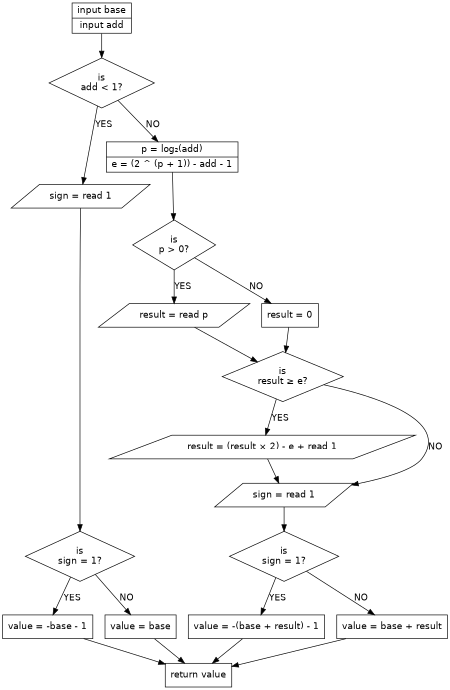 digraph wavpack_residual3 {
  node [fontname="DejaVuSans"];
  edge [fontname="DejaVuSans"];
  size = "3,9";
  margin = "0";
  init [shape=record,label="{input base|input add}"];
  done [shape=record,label="{return value}"];

  /*subgraph cluster_residual3 {
    label="Calculate value";*/

  test_add [shape=diamond,label="is\nadd < 1?"];
  sign1 [shape=parallelogram,label="sign = read 1"];
  test_sign_1 [shape=diamond,label="is\nsign = 1?"];
  test_sign_1_yes [shape=box,label="value = -base - 1"];
  test_sign_1_no [shape=box,label="value = base"];

  calc_p_e [shape=record,label="{p = log₂(add)|e = (2 ^ (p + 1)) - add - 1}"];
  test_p [shape=diamond,label="is\np > 0?"];
  result1_read [shape=parallelogram,label="result = read p"];
  result1_assign [shape=box,label="result = 0"];

  test_result [shape=diamond,label="is\nresult ≥ e?"];
  test_result_yes [shape=parallelogram,label="result = (result × 2) - e + read 1"];
  sign2 [shape=parallelogram,label="sign = read 1"];
  test_sign_2 [shape=diamond,label="is\nsign = 1?"];
  test_sign_2_yes [shape=box,label="value = -(base + result) - 1"];
  test_sign_2_no [shape=box,label="value = base + result"];
  /*}*/

  init -> test_add;
  test_add -> sign1 [label="YES"];
  sign1 -> test_sign_1;
  test_sign_1 -> test_sign_1_yes [label="YES"];
  test_sign_1 -> test_sign_1_no [label="NO"];
  test_sign_1_yes -> done;
  test_sign_1_no -> done;
  test_add -> calc_p_e [label="NO"];
  calc_p_e -> test_p;
  test_p -> result1_read [label="YES"];
  test_p -> result1_assign [label="NO"];
  result1_read -> test_result;
  result1_assign -> test_result;
  test_result -> test_result_yes [label="YES"];
  test_result -> sign2 [label="NO"];
  test_result_yes -> sign2;
  sign2 -> test_sign_2;
  test_sign_2 -> test_sign_2_yes [label="YES"];
  test_sign_2 -> test_sign_2_no [label="NO"];
  test_sign_2_yes -> done;
  test_sign_2_no -> done;
}
